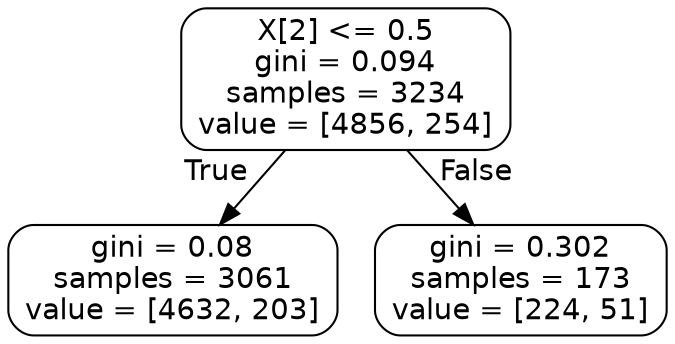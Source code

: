 digraph Tree {
node [shape=box, style="rounded", color="black", fontname="helvetica"] ;
edge [fontname="helvetica"] ;
0 [label="X[2] <= 0.5\ngini = 0.094\nsamples = 3234\nvalue = [4856, 254]"] ;
1 [label="gini = 0.08\nsamples = 3061\nvalue = [4632, 203]"] ;
0 -> 1 [labeldistance=2.5, labelangle=45, headlabel="True"] ;
2 [label="gini = 0.302\nsamples = 173\nvalue = [224, 51]"] ;
0 -> 2 [labeldistance=2.5, labelangle=-45, headlabel="False"] ;
}
